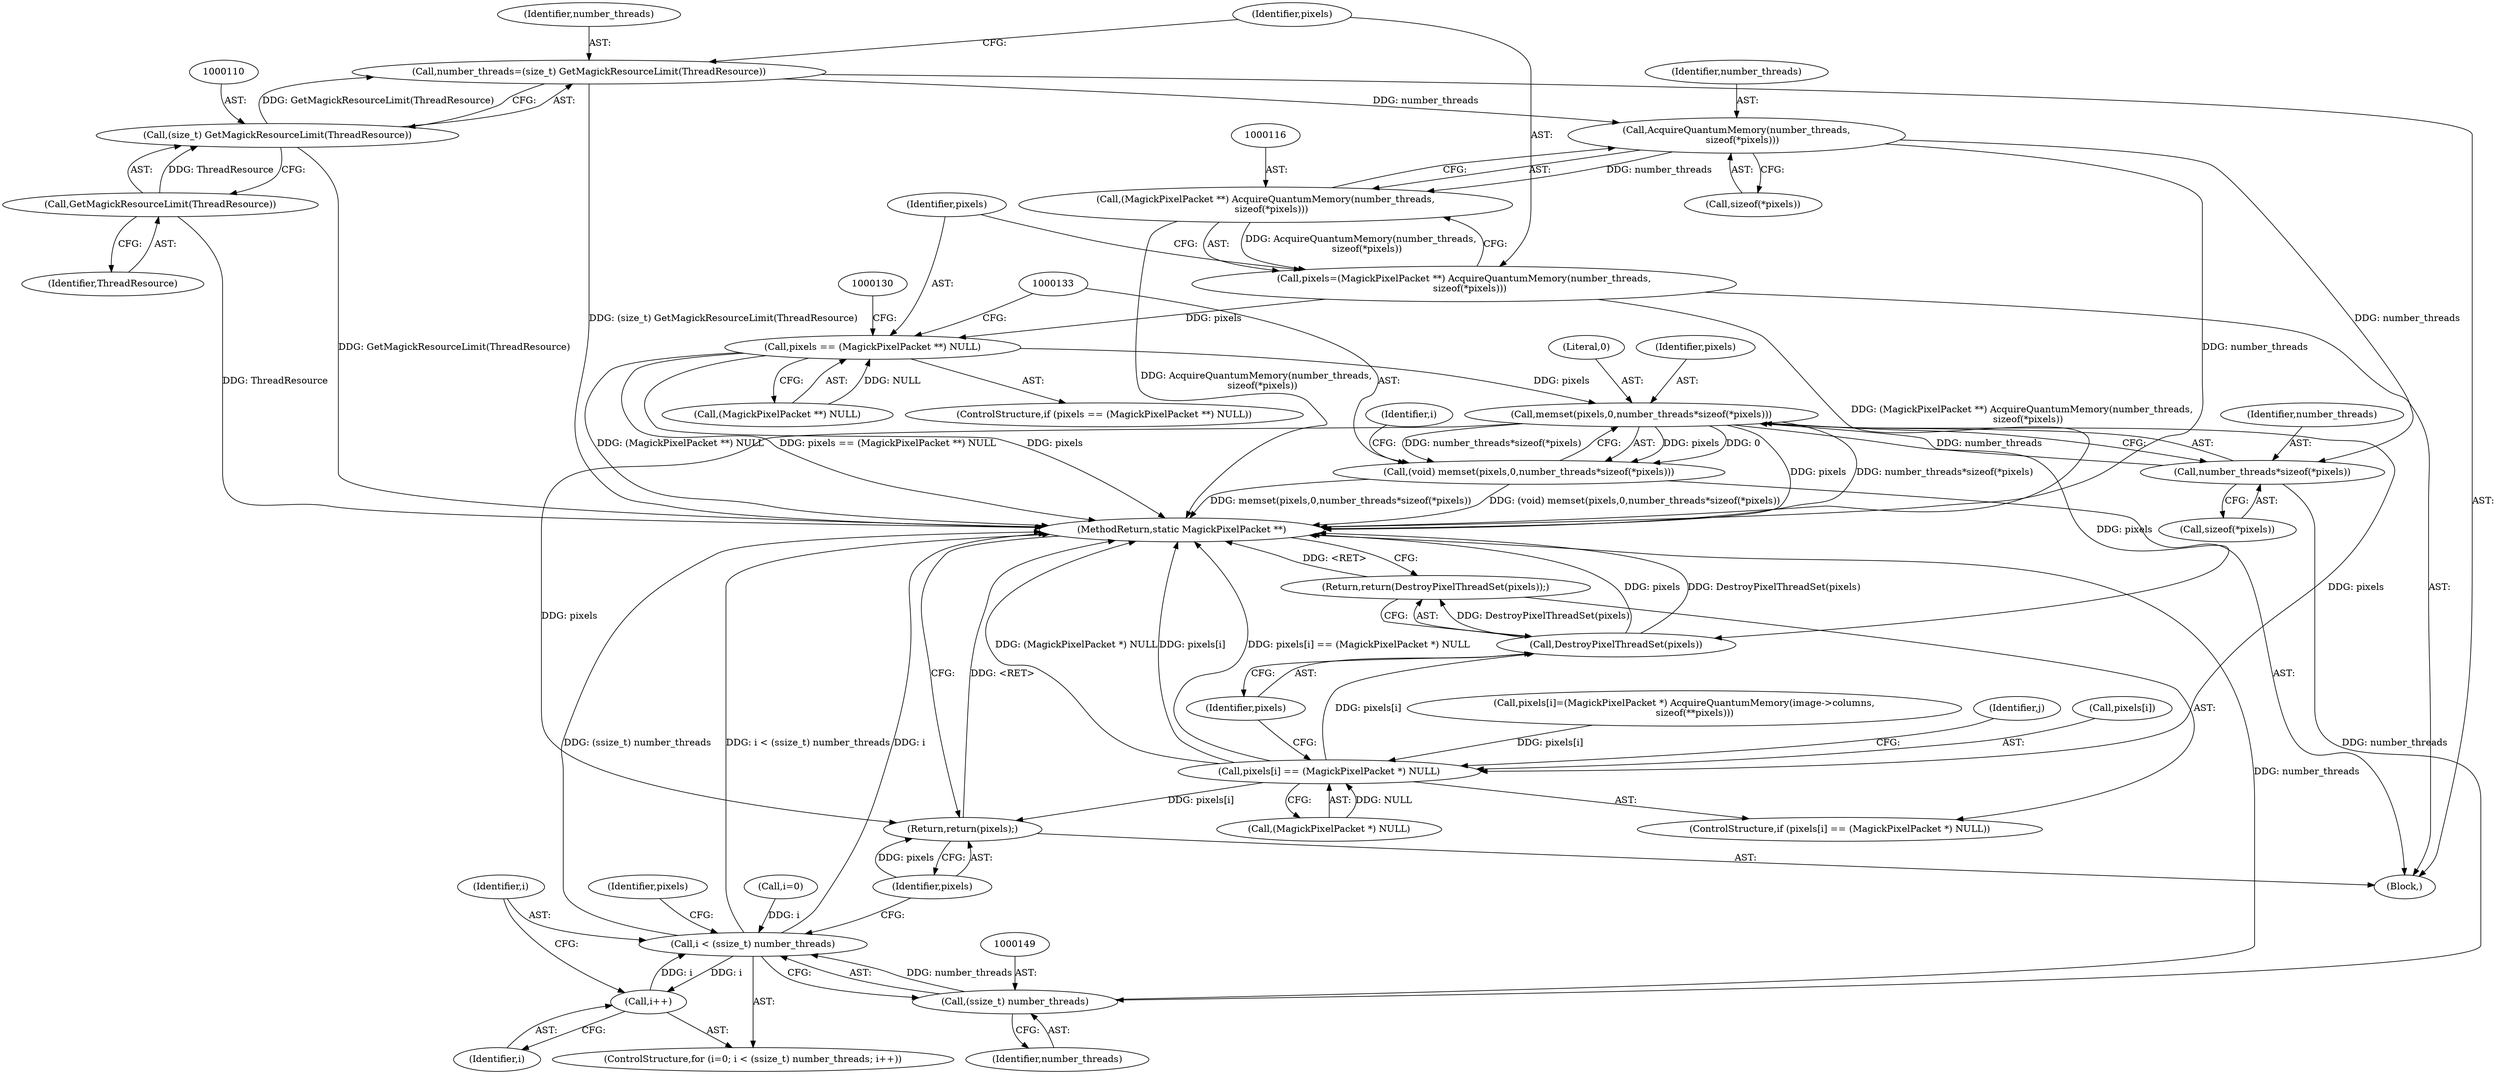 digraph "0_ImageMagick6_5e409ae7a389cdf2ed17469303be3f3f21cec450@API" {
"1000107" [label="(Call,number_threads=(size_t) GetMagickResourceLimit(ThreadResource))"];
"1000109" [label="(Call,(size_t) GetMagickResourceLimit(ThreadResource))"];
"1000111" [label="(Call,GetMagickResourceLimit(ThreadResource))"];
"1000117" [label="(Call,AcquireQuantumMemory(number_threads,\n    sizeof(*pixels)))"];
"1000115" [label="(Call,(MagickPixelPacket **) AcquireQuantumMemory(number_threads,\n    sizeof(*pixels)))"];
"1000113" [label="(Call,pixels=(MagickPixelPacket **) AcquireQuantumMemory(number_threads,\n    sizeof(*pixels)))"];
"1000123" [label="(Call,pixels == (MagickPixelPacket **) NULL)"];
"1000134" [label="(Call,memset(pixels,0,number_threads*sizeof(*pixels)))"];
"1000132" [label="(Call,(void) memset(pixels,0,number_threads*sizeof(*pixels)))"];
"1000169" [label="(Call,pixels[i] == (MagickPixelPacket *) NULL)"];
"1000177" [label="(Call,DestroyPixelThreadSet(pixels))"];
"1000176" [label="(Return,return(DestroyPixelThreadSet(pixels));)"];
"1000200" [label="(Return,return(pixels);)"];
"1000137" [label="(Call,number_threads*sizeof(*pixels))"];
"1000148" [label="(Call,(ssize_t) number_threads)"];
"1000146" [label="(Call,i < (ssize_t) number_threads)"];
"1000151" [label="(Call,i++)"];
"1000146" [label="(Call,i < (ssize_t) number_threads)"];
"1000109" [label="(Call,(size_t) GetMagickResourceLimit(ThreadResource))"];
"1000178" [label="(Identifier,pixels)"];
"1000154" [label="(Call,pixels[i]=(MagickPixelPacket *) AcquireQuantumMemory(image->columns,\n       sizeof(**pixels)))"];
"1000112" [label="(Identifier,ThreadResource)"];
"1000181" [label="(Identifier,j)"];
"1000177" [label="(Call,DestroyPixelThreadSet(pixels))"];
"1000139" [label="(Call,sizeof(*pixels))"];
"1000115" [label="(Call,(MagickPixelPacket **) AcquireQuantumMemory(number_threads,\n    sizeof(*pixels)))"];
"1000136" [label="(Literal,0)"];
"1000138" [label="(Identifier,number_threads)"];
"1000114" [label="(Identifier,pixels)"];
"1000118" [label="(Identifier,number_threads)"];
"1000113" [label="(Call,pixels=(MagickPixelPacket **) AcquireQuantumMemory(number_threads,\n    sizeof(*pixels)))"];
"1000111" [label="(Call,GetMagickResourceLimit(ThreadResource))"];
"1000156" [label="(Identifier,pixels)"];
"1000137" [label="(Call,number_threads*sizeof(*pixels))"];
"1000201" [label="(Identifier,pixels)"];
"1000135" [label="(Identifier,pixels)"];
"1000202" [label="(MethodReturn,static MagickPixelPacket **)"];
"1000173" [label="(Call,(MagickPixelPacket *) NULL)"];
"1000119" [label="(Call,sizeof(*pixels))"];
"1000123" [label="(Call,pixels == (MagickPixelPacket **) NULL)"];
"1000122" [label="(ControlStructure,if (pixels == (MagickPixelPacket **) NULL))"];
"1000200" [label="(Return,return(pixels);)"];
"1000148" [label="(Call,(ssize_t) number_threads)"];
"1000117" [label="(Call,AcquireQuantumMemory(number_threads,\n    sizeof(*pixels)))"];
"1000176" [label="(Return,return(DestroyPixelThreadSet(pixels));)"];
"1000152" [label="(Identifier,i)"];
"1000170" [label="(Call,pixels[i])"];
"1000147" [label="(Identifier,i)"];
"1000151" [label="(Call,i++)"];
"1000142" [label="(ControlStructure,for (i=0; i < (ssize_t) number_threads; i++))"];
"1000102" [label="(Block,)"];
"1000168" [label="(ControlStructure,if (pixels[i] == (MagickPixelPacket *) NULL))"];
"1000143" [label="(Call,i=0)"];
"1000107" [label="(Call,number_threads=(size_t) GetMagickResourceLimit(ThreadResource))"];
"1000132" [label="(Call,(void) memset(pixels,0,number_threads*sizeof(*pixels)))"];
"1000124" [label="(Identifier,pixels)"];
"1000125" [label="(Call,(MagickPixelPacket **) NULL)"];
"1000108" [label="(Identifier,number_threads)"];
"1000169" [label="(Call,pixels[i] == (MagickPixelPacket *) NULL)"];
"1000150" [label="(Identifier,number_threads)"];
"1000134" [label="(Call,memset(pixels,0,number_threads*sizeof(*pixels)))"];
"1000144" [label="(Identifier,i)"];
"1000107" -> "1000102"  [label="AST: "];
"1000107" -> "1000109"  [label="CFG: "];
"1000108" -> "1000107"  [label="AST: "];
"1000109" -> "1000107"  [label="AST: "];
"1000114" -> "1000107"  [label="CFG: "];
"1000107" -> "1000202"  [label="DDG: (size_t) GetMagickResourceLimit(ThreadResource)"];
"1000109" -> "1000107"  [label="DDG: GetMagickResourceLimit(ThreadResource)"];
"1000107" -> "1000117"  [label="DDG: number_threads"];
"1000109" -> "1000111"  [label="CFG: "];
"1000110" -> "1000109"  [label="AST: "];
"1000111" -> "1000109"  [label="AST: "];
"1000109" -> "1000202"  [label="DDG: GetMagickResourceLimit(ThreadResource)"];
"1000111" -> "1000109"  [label="DDG: ThreadResource"];
"1000111" -> "1000112"  [label="CFG: "];
"1000112" -> "1000111"  [label="AST: "];
"1000111" -> "1000202"  [label="DDG: ThreadResource"];
"1000117" -> "1000115"  [label="AST: "];
"1000117" -> "1000119"  [label="CFG: "];
"1000118" -> "1000117"  [label="AST: "];
"1000119" -> "1000117"  [label="AST: "];
"1000115" -> "1000117"  [label="CFG: "];
"1000117" -> "1000202"  [label="DDG: number_threads"];
"1000117" -> "1000115"  [label="DDG: number_threads"];
"1000117" -> "1000137"  [label="DDG: number_threads"];
"1000115" -> "1000113"  [label="AST: "];
"1000116" -> "1000115"  [label="AST: "];
"1000113" -> "1000115"  [label="CFG: "];
"1000115" -> "1000202"  [label="DDG: AcquireQuantumMemory(number_threads,\n    sizeof(*pixels))"];
"1000115" -> "1000113"  [label="DDG: AcquireQuantumMemory(number_threads,\n    sizeof(*pixels))"];
"1000113" -> "1000102"  [label="AST: "];
"1000114" -> "1000113"  [label="AST: "];
"1000124" -> "1000113"  [label="CFG: "];
"1000113" -> "1000202"  [label="DDG: (MagickPixelPacket **) AcquireQuantumMemory(number_threads,\n    sizeof(*pixels))"];
"1000113" -> "1000123"  [label="DDG: pixels"];
"1000123" -> "1000122"  [label="AST: "];
"1000123" -> "1000125"  [label="CFG: "];
"1000124" -> "1000123"  [label="AST: "];
"1000125" -> "1000123"  [label="AST: "];
"1000130" -> "1000123"  [label="CFG: "];
"1000133" -> "1000123"  [label="CFG: "];
"1000123" -> "1000202"  [label="DDG: (MagickPixelPacket **) NULL"];
"1000123" -> "1000202"  [label="DDG: pixels == (MagickPixelPacket **) NULL"];
"1000123" -> "1000202"  [label="DDG: pixels"];
"1000125" -> "1000123"  [label="DDG: NULL"];
"1000123" -> "1000134"  [label="DDG: pixels"];
"1000134" -> "1000132"  [label="AST: "];
"1000134" -> "1000137"  [label="CFG: "];
"1000135" -> "1000134"  [label="AST: "];
"1000136" -> "1000134"  [label="AST: "];
"1000137" -> "1000134"  [label="AST: "];
"1000132" -> "1000134"  [label="CFG: "];
"1000134" -> "1000202"  [label="DDG: pixels"];
"1000134" -> "1000202"  [label="DDG: number_threads*sizeof(*pixels)"];
"1000134" -> "1000132"  [label="DDG: pixels"];
"1000134" -> "1000132"  [label="DDG: 0"];
"1000134" -> "1000132"  [label="DDG: number_threads*sizeof(*pixels)"];
"1000137" -> "1000134"  [label="DDG: number_threads"];
"1000134" -> "1000169"  [label="DDG: pixels"];
"1000134" -> "1000177"  [label="DDG: pixels"];
"1000134" -> "1000200"  [label="DDG: pixels"];
"1000132" -> "1000102"  [label="AST: "];
"1000133" -> "1000132"  [label="AST: "];
"1000144" -> "1000132"  [label="CFG: "];
"1000132" -> "1000202"  [label="DDG: (void) memset(pixels,0,number_threads*sizeof(*pixels))"];
"1000132" -> "1000202"  [label="DDG: memset(pixels,0,number_threads*sizeof(*pixels))"];
"1000169" -> "1000168"  [label="AST: "];
"1000169" -> "1000173"  [label="CFG: "];
"1000170" -> "1000169"  [label="AST: "];
"1000173" -> "1000169"  [label="AST: "];
"1000178" -> "1000169"  [label="CFG: "];
"1000181" -> "1000169"  [label="CFG: "];
"1000169" -> "1000202"  [label="DDG: pixels[i] == (MagickPixelPacket *) NULL"];
"1000169" -> "1000202"  [label="DDG: (MagickPixelPacket *) NULL"];
"1000169" -> "1000202"  [label="DDG: pixels[i]"];
"1000154" -> "1000169"  [label="DDG: pixels[i]"];
"1000173" -> "1000169"  [label="DDG: NULL"];
"1000169" -> "1000177"  [label="DDG: pixels[i]"];
"1000169" -> "1000200"  [label="DDG: pixels[i]"];
"1000177" -> "1000176"  [label="AST: "];
"1000177" -> "1000178"  [label="CFG: "];
"1000178" -> "1000177"  [label="AST: "];
"1000176" -> "1000177"  [label="CFG: "];
"1000177" -> "1000202"  [label="DDG: pixels"];
"1000177" -> "1000202"  [label="DDG: DestroyPixelThreadSet(pixels)"];
"1000177" -> "1000176"  [label="DDG: DestroyPixelThreadSet(pixels)"];
"1000176" -> "1000168"  [label="AST: "];
"1000202" -> "1000176"  [label="CFG: "];
"1000176" -> "1000202"  [label="DDG: <RET>"];
"1000200" -> "1000102"  [label="AST: "];
"1000200" -> "1000201"  [label="CFG: "];
"1000201" -> "1000200"  [label="AST: "];
"1000202" -> "1000200"  [label="CFG: "];
"1000200" -> "1000202"  [label="DDG: <RET>"];
"1000201" -> "1000200"  [label="DDG: pixels"];
"1000137" -> "1000139"  [label="CFG: "];
"1000138" -> "1000137"  [label="AST: "];
"1000139" -> "1000137"  [label="AST: "];
"1000137" -> "1000148"  [label="DDG: number_threads"];
"1000148" -> "1000146"  [label="AST: "];
"1000148" -> "1000150"  [label="CFG: "];
"1000149" -> "1000148"  [label="AST: "];
"1000150" -> "1000148"  [label="AST: "];
"1000146" -> "1000148"  [label="CFG: "];
"1000148" -> "1000202"  [label="DDG: number_threads"];
"1000148" -> "1000146"  [label="DDG: number_threads"];
"1000146" -> "1000142"  [label="AST: "];
"1000147" -> "1000146"  [label="AST: "];
"1000156" -> "1000146"  [label="CFG: "];
"1000201" -> "1000146"  [label="CFG: "];
"1000146" -> "1000202"  [label="DDG: (ssize_t) number_threads"];
"1000146" -> "1000202"  [label="DDG: i < (ssize_t) number_threads"];
"1000146" -> "1000202"  [label="DDG: i"];
"1000151" -> "1000146"  [label="DDG: i"];
"1000143" -> "1000146"  [label="DDG: i"];
"1000146" -> "1000151"  [label="DDG: i"];
"1000151" -> "1000142"  [label="AST: "];
"1000151" -> "1000152"  [label="CFG: "];
"1000152" -> "1000151"  [label="AST: "];
"1000147" -> "1000151"  [label="CFG: "];
}
